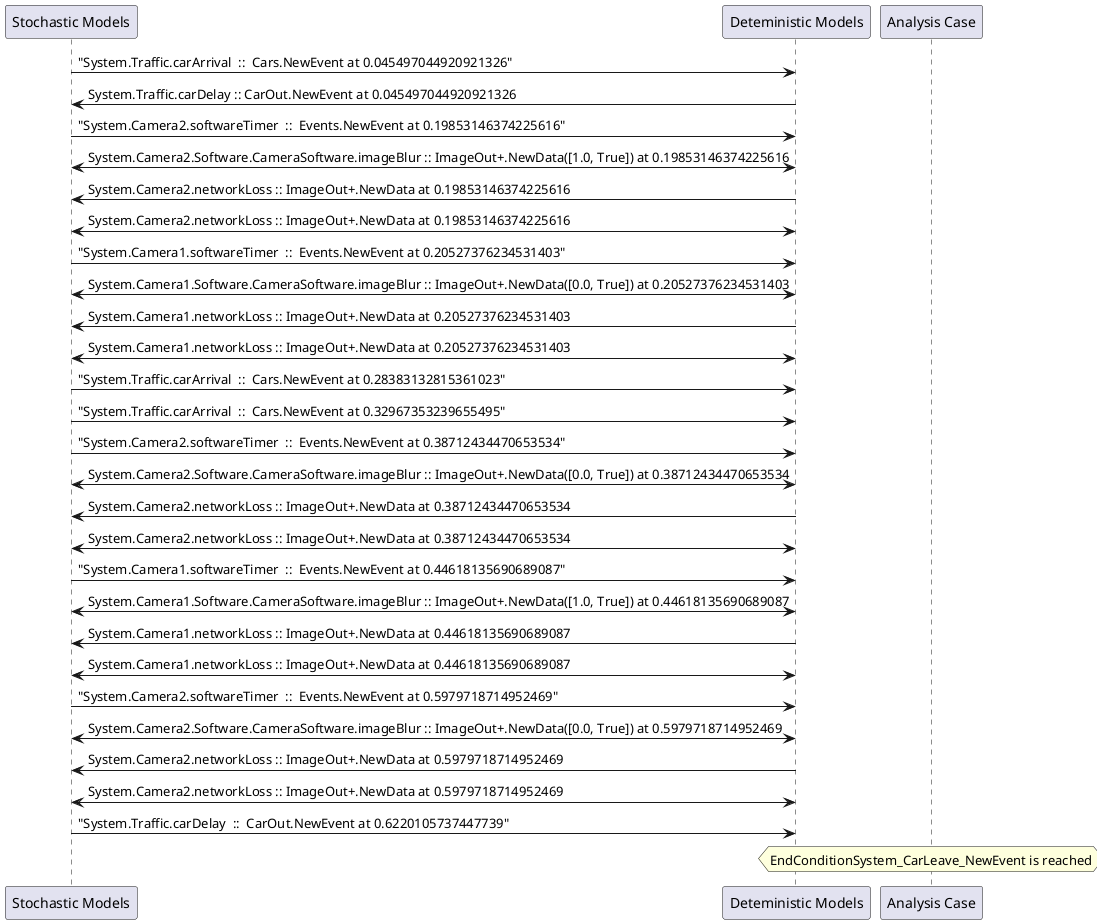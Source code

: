 
	@startuml
	participant "Stochastic Models" as stochmodel
	participant "Deteministic Models" as detmodel
	participant "Analysis Case" as analysis
	{13031_stop} stochmodel -> detmodel : "System.Traffic.carArrival  ::  Cars.NewEvent at 0.045497044920921326"
{13040_start} detmodel -> stochmodel : System.Traffic.carDelay :: CarOut.NewEvent at 0.045497044920921326
{13015_stop} stochmodel -> detmodel : "System.Camera2.softwareTimer  ::  Events.NewEvent at 0.19853146374225616"
detmodel <-> stochmodel : System.Camera2.Software.CameraSoftware.imageBlur :: ImageOut+.NewData([1.0, True]) at 0.19853146374225616
detmodel -> stochmodel : System.Camera2.networkLoss :: ImageOut+.NewData at 0.19853146374225616
detmodel <-> stochmodel : System.Camera2.networkLoss :: ImageOut+.NewData at 0.19853146374225616
{12999_stop} stochmodel -> detmodel : "System.Camera1.softwareTimer  ::  Events.NewEvent at 0.20527376234531403"
detmodel <-> stochmodel : System.Camera1.Software.CameraSoftware.imageBlur :: ImageOut+.NewData([0.0, True]) at 0.20527376234531403
detmodel -> stochmodel : System.Camera1.networkLoss :: ImageOut+.NewData at 0.20527376234531403
detmodel <-> stochmodel : System.Camera1.networkLoss :: ImageOut+.NewData at 0.20527376234531403
{13032_stop} stochmodel -> detmodel : "System.Traffic.carArrival  ::  Cars.NewEvent at 0.28383132815361023"
{13033_stop} stochmodel -> detmodel : "System.Traffic.carArrival  ::  Cars.NewEvent at 0.32967353239655495"
{13016_stop} stochmodel -> detmodel : "System.Camera2.softwareTimer  ::  Events.NewEvent at 0.38712434470653534"
detmodel <-> stochmodel : System.Camera2.Software.CameraSoftware.imageBlur :: ImageOut+.NewData([0.0, True]) at 0.38712434470653534
detmodel -> stochmodel : System.Camera2.networkLoss :: ImageOut+.NewData at 0.38712434470653534
detmodel <-> stochmodel : System.Camera2.networkLoss :: ImageOut+.NewData at 0.38712434470653534
{13000_stop} stochmodel -> detmodel : "System.Camera1.softwareTimer  ::  Events.NewEvent at 0.44618135690689087"
detmodel <-> stochmodel : System.Camera1.Software.CameraSoftware.imageBlur :: ImageOut+.NewData([1.0, True]) at 0.44618135690689087
detmodel -> stochmodel : System.Camera1.networkLoss :: ImageOut+.NewData at 0.44618135690689087
detmodel <-> stochmodel : System.Camera1.networkLoss :: ImageOut+.NewData at 0.44618135690689087
{13017_stop} stochmodel -> detmodel : "System.Camera2.softwareTimer  ::  Events.NewEvent at 0.5979718714952469"
detmodel <-> stochmodel : System.Camera2.Software.CameraSoftware.imageBlur :: ImageOut+.NewData([0.0, True]) at 0.5979718714952469
detmodel -> stochmodel : System.Camera2.networkLoss :: ImageOut+.NewData at 0.5979718714952469
detmodel <-> stochmodel : System.Camera2.networkLoss :: ImageOut+.NewData at 0.5979718714952469
{13040_stop} stochmodel -> detmodel : "System.Traffic.carDelay  ::  CarOut.NewEvent at 0.6220105737447739"
{13040_start} <-> {13040_stop} : delay
hnote over analysis 
EndConditionSystem_CarLeave_NewEvent is reached
endnote
@enduml